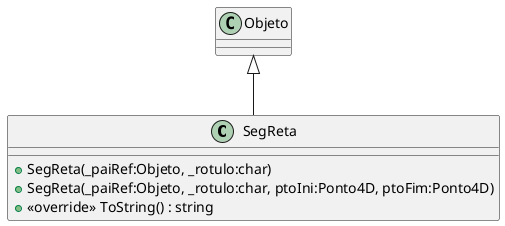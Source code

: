 @startuml SegReta
class SegReta {
    + SegReta(_paiRef:Objeto, _rotulo:char)
    + SegReta(_paiRef:Objeto, _rotulo:char, ptoIni:Ponto4D, ptoFim:Ponto4D)
    + <<override>> ToString() : string
}
Objeto <|-- SegReta
@enduml
